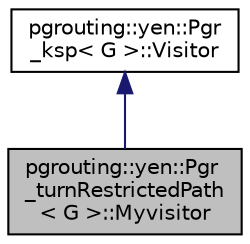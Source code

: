 digraph "pgrouting::yen::Pgr_turnRestrictedPath&lt; G &gt;::Myvisitor"
{
  edge [fontname="Helvetica",fontsize="10",labelfontname="Helvetica",labelfontsize="10"];
  node [fontname="Helvetica",fontsize="10",shape=record];
  Node0 [label="pgrouting::yen::Pgr\l_turnRestrictedPath\l\< G \>::Myvisitor",height=0.2,width=0.4,color="black", fillcolor="grey75", style="filled", fontcolor="black"];
  Node1 -> Node0 [dir="back",color="midnightblue",fontsize="10",style="solid",fontname="Helvetica"];
  Node1 [label="pgrouting::yen::Pgr\l_ksp\< G \>::Visitor",height=0.2,width=0.4,color="black", fillcolor="white", style="filled",URL="$classpgrouting_1_1yen_1_1Pgr__ksp_1_1Visitor.html"];
}
